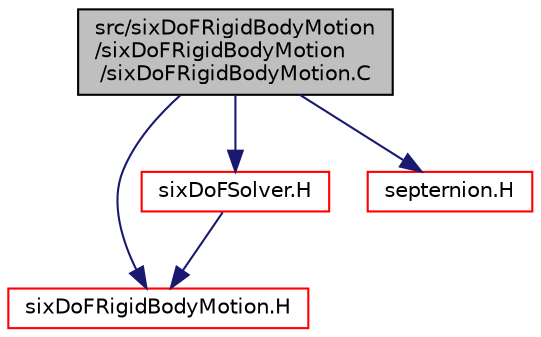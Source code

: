 digraph "src/sixDoFRigidBodyMotion/sixDoFRigidBodyMotion/sixDoFRigidBodyMotion.C"
{
  bgcolor="transparent";
  edge [fontname="Helvetica",fontsize="10",labelfontname="Helvetica",labelfontsize="10"];
  node [fontname="Helvetica",fontsize="10",shape=record];
  Node1 [label="src/sixDoFRigidBodyMotion\l/sixDoFRigidBodyMotion\l/sixDoFRigidBodyMotion.C",height=0.2,width=0.4,color="black", fillcolor="grey75", style="filled", fontcolor="black"];
  Node1 -> Node2 [color="midnightblue",fontsize="10",style="solid",fontname="Helvetica"];
  Node2 [label="sixDoFRigidBodyMotion.H",height=0.2,width=0.4,color="red",URL="$a09783.html"];
  Node1 -> Node3 [color="midnightblue",fontsize="10",style="solid",fontname="Helvetica"];
  Node3 [label="sixDoFSolver.H",height=0.2,width=0.4,color="red",URL="$a09803.html"];
  Node3 -> Node2 [color="midnightblue",fontsize="10",style="solid",fontname="Helvetica"];
  Node1 -> Node4 [color="midnightblue",fontsize="10",style="solid",fontname="Helvetica"];
  Node4 [label="septernion.H",height=0.2,width=0.4,color="red",URL="$a08946.html"];
}
